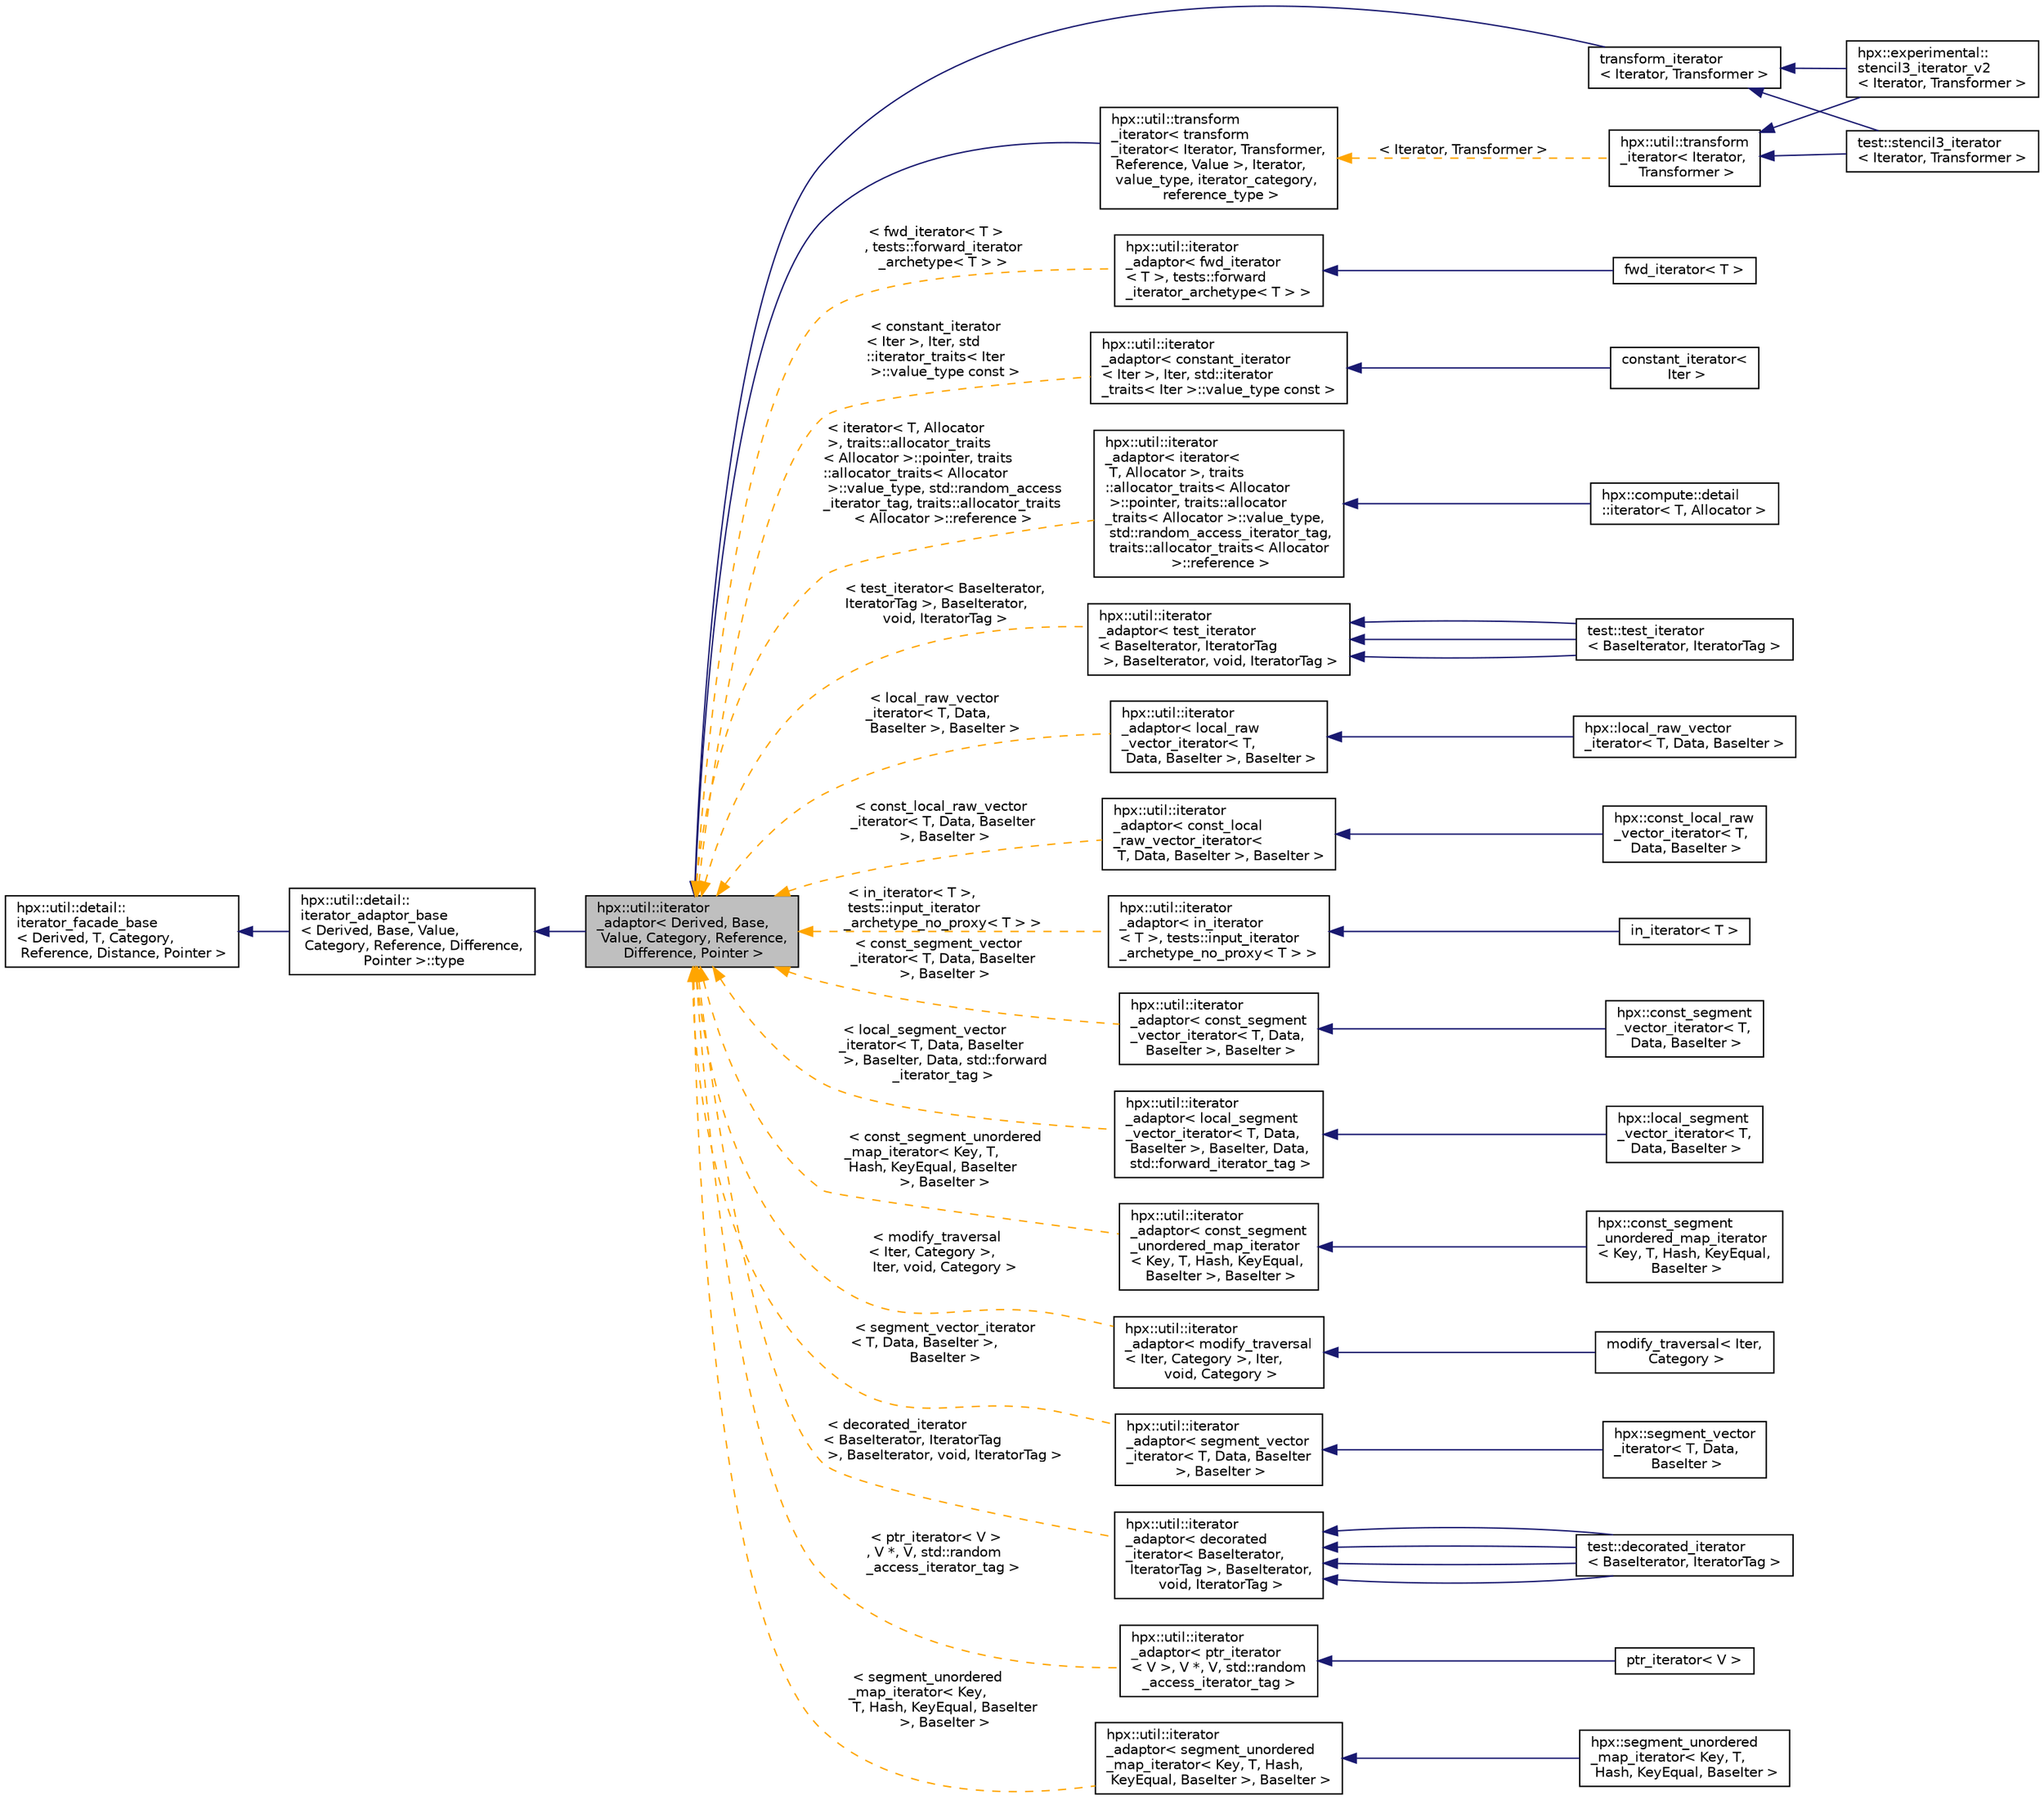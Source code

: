 digraph "hpx::util::iterator_adaptor&lt; Derived, Base, Value, Category, Reference, Difference, Pointer &gt;"
{
  edge [fontname="Helvetica",fontsize="10",labelfontname="Helvetica",labelfontsize="10"];
  node [fontname="Helvetica",fontsize="10",shape=record];
  rankdir="LR";
  Node0 [label="hpx::util::iterator\l_adaptor\< Derived, Base,\l Value, Category, Reference,\l Difference, Pointer \>",height=0.2,width=0.4,color="black", fillcolor="grey75", style="filled", fontcolor="black"];
  Node1 -> Node0 [dir="back",color="midnightblue",fontsize="10",style="solid",fontname="Helvetica"];
  Node1 [label="hpx::util::detail::\literator_adaptor_base\l\< Derived, Base, Value,\l Category, Reference, Difference,\l Pointer \>::type",height=0.2,width=0.4,color="black", fillcolor="white", style="filled",URL="$db/d7c/structhpx_1_1util_1_1iterator__facade.html"];
  Node2 -> Node1 [dir="back",color="midnightblue",fontsize="10",style="solid",fontname="Helvetica"];
  Node2 [label="hpx::util::detail::\literator_facade_base\l\< Derived, T, Category,\l Reference, Distance, Pointer \>",height=0.2,width=0.4,color="black", fillcolor="white", style="filled",URL="$d5/d11/classhpx_1_1util_1_1detail_1_1iterator__facade__base.html"];
  Node0 -> Node3 [dir="back",color="midnightblue",fontsize="10",style="solid",fontname="Helvetica"];
  Node3 [label="hpx::util::transform\l_iterator\< transform\l_iterator\< Iterator, Transformer,\l Reference, Value \>, Iterator,\l value_type, iterator_category,\l reference_type \>",height=0.2,width=0.4,color="black", fillcolor="white", style="filled",URL="$d0/d62/classhpx_1_1util_1_1transform__iterator.html"];
  Node3 -> Node4 [dir="back",color="orange",fontsize="10",style="dashed",label=" \< Iterator, Transformer \>" ,fontname="Helvetica"];
  Node4 [label="hpx::util::transform\l_iterator\< Iterator,\l Transformer \>",height=0.2,width=0.4,color="black", fillcolor="white", style="filled",URL="$d0/d62/classhpx_1_1util_1_1transform__iterator.html"];
  Node4 -> Node5 [dir="back",color="midnightblue",fontsize="10",style="solid",fontname="Helvetica"];
  Node5 [label="hpx::experimental::\lstencil3_iterator_v2\l\< Iterator, Transformer \>",height=0.2,width=0.4,color="black", fillcolor="white", style="filled",URL="$d1/d6e/classhpx_1_1experimental_1_1stencil3__iterator__v2.html"];
  Node4 -> Node6 [dir="back",color="midnightblue",fontsize="10",style="solid",fontname="Helvetica"];
  Node6 [label="test::stencil3_iterator\l\< Iterator, Transformer \>",height=0.2,width=0.4,color="black", fillcolor="white", style="filled",URL="$db/d27/classtest_1_1stencil3__iterator.html"];
  Node0 -> Node7 [dir="back",color="midnightblue",fontsize="10",style="solid",fontname="Helvetica"];
  Node7 [label="transform_iterator\l\< Iterator, Transformer \>",height=0.2,width=0.4,color="black", fillcolor="white", style="filled",URL="$d0/d62/classhpx_1_1util_1_1transform__iterator.html"];
  Node7 -> Node5 [dir="back",color="midnightblue",fontsize="10",style="solid",fontname="Helvetica"];
  Node7 -> Node6 [dir="back",color="midnightblue",fontsize="10",style="solid",fontname="Helvetica"];
  Node0 -> Node8 [dir="back",color="orange",fontsize="10",style="dashed",label=" \< fwd_iterator\< T \>\l, tests::forward_iterator\l_archetype\< T \> \>" ,fontname="Helvetica"];
  Node8 [label="hpx::util::iterator\l_adaptor\< fwd_iterator\l\< T \>, tests::forward\l_iterator_archetype\< T \> \>",height=0.2,width=0.4,color="black", fillcolor="white", style="filled",URL="$dd/d31/classhpx_1_1util_1_1iterator__adaptor.html"];
  Node8 -> Node9 [dir="back",color="midnightblue",fontsize="10",style="solid",fontname="Helvetica"];
  Node9 [label="fwd_iterator\< T \>",height=0.2,width=0.4,color="black", fillcolor="white", style="filled",URL="$da/de9/structfwd__iterator.html"];
  Node0 -> Node10 [dir="back",color="orange",fontsize="10",style="dashed",label=" \< constant_iterator\l\< Iter \>, Iter, std\l::iterator_traits\< Iter\l \>::value_type const \>" ,fontname="Helvetica"];
  Node10 [label="hpx::util::iterator\l_adaptor\< constant_iterator\l\< Iter \>, Iter, std::iterator\l_traits\< Iter \>::value_type const \>",height=0.2,width=0.4,color="black", fillcolor="white", style="filled",URL="$dd/d31/classhpx_1_1util_1_1iterator__adaptor.html"];
  Node10 -> Node11 [dir="back",color="midnightblue",fontsize="10",style="solid",fontname="Helvetica"];
  Node11 [label="constant_iterator\<\l Iter \>",height=0.2,width=0.4,color="black", fillcolor="white", style="filled",URL="$d3/d8c/structconstant__iterator.html"];
  Node0 -> Node12 [dir="back",color="orange",fontsize="10",style="dashed",label=" \< iterator\< T, Allocator\l \>, traits::allocator_traits\l\< Allocator \>::pointer, traits\l::allocator_traits\< Allocator\l \>::value_type, std::random_access\l_iterator_tag, traits::allocator_traits\l\< Allocator \>::reference \>" ,fontname="Helvetica"];
  Node12 [label="hpx::util::iterator\l_adaptor\< iterator\<\l T, Allocator \>, traits\l::allocator_traits\< Allocator\l \>::pointer, traits::allocator\l_traits\< Allocator \>::value_type,\l std::random_access_iterator_tag,\l traits::allocator_traits\< Allocator\l \>::reference \>",height=0.2,width=0.4,color="black", fillcolor="white", style="filled",URL="$dd/d31/classhpx_1_1util_1_1iterator__adaptor.html"];
  Node12 -> Node13 [dir="back",color="midnightblue",fontsize="10",style="solid",fontname="Helvetica"];
  Node13 [label="hpx::compute::detail\l::iterator\< T, Allocator \>",height=0.2,width=0.4,color="black", fillcolor="white", style="filled",URL="$da/d96/structhpx_1_1compute_1_1detail_1_1iterator.html"];
  Node0 -> Node14 [dir="back",color="orange",fontsize="10",style="dashed",label=" \< test_iterator\< BaseIterator,\l IteratorTag \>, BaseIterator,\l void, IteratorTag \>" ,fontname="Helvetica"];
  Node14 [label="hpx::util::iterator\l_adaptor\< test_iterator\l\< BaseIterator, IteratorTag\l \>, BaseIterator, void, IteratorTag \>",height=0.2,width=0.4,color="black", fillcolor="white", style="filled",URL="$dd/d31/classhpx_1_1util_1_1iterator__adaptor.html"];
  Node14 -> Node15 [dir="back",color="midnightblue",fontsize="10",style="solid",fontname="Helvetica"];
  Node15 [label="test::test_iterator\l\< BaseIterator, IteratorTag \>",height=0.2,width=0.4,color="black", fillcolor="white", style="filled",URL="$d8/d70/structtest_1_1test__iterator.html"];
  Node14 -> Node15 [dir="back",color="midnightblue",fontsize="10",style="solid",fontname="Helvetica"];
  Node14 -> Node15 [dir="back",color="midnightblue",fontsize="10",style="solid",fontname="Helvetica"];
  Node0 -> Node16 [dir="back",color="orange",fontsize="10",style="dashed",label=" \< local_raw_vector\l_iterator\< T, Data,\l BaseIter \>, BaseIter \>" ,fontname="Helvetica"];
  Node16 [label="hpx::util::iterator\l_adaptor\< local_raw\l_vector_iterator\< T,\l Data, BaseIter \>, BaseIter \>",height=0.2,width=0.4,color="black", fillcolor="white", style="filled",URL="$dd/d31/classhpx_1_1util_1_1iterator__adaptor.html"];
  Node16 -> Node17 [dir="back",color="midnightblue",fontsize="10",style="solid",fontname="Helvetica"];
  Node17 [label="hpx::local_raw_vector\l_iterator\< T, Data, BaseIter \>",height=0.2,width=0.4,color="black", fillcolor="white", style="filled",URL="$d7/dfa/classhpx_1_1local__raw__vector__iterator.html"];
  Node0 -> Node18 [dir="back",color="orange",fontsize="10",style="dashed",label=" \< const_local_raw_vector\l_iterator\< T, Data, BaseIter\l \>, BaseIter \>" ,fontname="Helvetica"];
  Node18 [label="hpx::util::iterator\l_adaptor\< const_local\l_raw_vector_iterator\<\l T, Data, BaseIter \>, BaseIter \>",height=0.2,width=0.4,color="black", fillcolor="white", style="filled",URL="$dd/d31/classhpx_1_1util_1_1iterator__adaptor.html"];
  Node18 -> Node19 [dir="back",color="midnightblue",fontsize="10",style="solid",fontname="Helvetica"];
  Node19 [label="hpx::const_local_raw\l_vector_iterator\< T,\l Data, BaseIter \>",height=0.2,width=0.4,color="black", fillcolor="white", style="filled",URL="$d1/d83/classhpx_1_1const__local__raw__vector__iterator.html"];
  Node0 -> Node20 [dir="back",color="orange",fontsize="10",style="dashed",label=" \< in_iterator\< T \>,\l tests::input_iterator\l_archetype_no_proxy\< T \> \>" ,fontname="Helvetica"];
  Node20 [label="hpx::util::iterator\l_adaptor\< in_iterator\l\< T \>, tests::input_iterator\l_archetype_no_proxy\< T \> \>",height=0.2,width=0.4,color="black", fillcolor="white", style="filled",URL="$dd/d31/classhpx_1_1util_1_1iterator__adaptor.html"];
  Node20 -> Node21 [dir="back",color="midnightblue",fontsize="10",style="solid",fontname="Helvetica"];
  Node21 [label="in_iterator\< T \>",height=0.2,width=0.4,color="black", fillcolor="white", style="filled",URL="$dd/d3c/structin__iterator.html"];
  Node0 -> Node22 [dir="back",color="orange",fontsize="10",style="dashed",label=" \< const_segment_vector\l_iterator\< T, Data, BaseIter\l \>, BaseIter \>" ,fontname="Helvetica"];
  Node22 [label="hpx::util::iterator\l_adaptor\< const_segment\l_vector_iterator\< T, Data,\l BaseIter \>, BaseIter \>",height=0.2,width=0.4,color="black", fillcolor="white", style="filled",URL="$dd/d31/classhpx_1_1util_1_1iterator__adaptor.html"];
  Node22 -> Node23 [dir="back",color="midnightblue",fontsize="10",style="solid",fontname="Helvetica"];
  Node23 [label="hpx::const_segment\l_vector_iterator\< T,\l Data, BaseIter \>",height=0.2,width=0.4,color="black", fillcolor="white", style="filled",URL="$da/d11/classhpx_1_1const__segment__vector__iterator.html"];
  Node0 -> Node24 [dir="back",color="orange",fontsize="10",style="dashed",label=" \< local_segment_vector\l_iterator\< T, Data, BaseIter\l \>, BaseIter, Data, std::forward\l_iterator_tag \>" ,fontname="Helvetica"];
  Node24 [label="hpx::util::iterator\l_adaptor\< local_segment\l_vector_iterator\< T, Data,\l BaseIter \>, BaseIter, Data,\l std::forward_iterator_tag \>",height=0.2,width=0.4,color="black", fillcolor="white", style="filled",URL="$dd/d31/classhpx_1_1util_1_1iterator__adaptor.html"];
  Node24 -> Node25 [dir="back",color="midnightblue",fontsize="10",style="solid",fontname="Helvetica"];
  Node25 [label="hpx::local_segment\l_vector_iterator\< T,\l Data, BaseIter \>",height=0.2,width=0.4,color="black", fillcolor="white", style="filled",URL="$d8/d51/classhpx_1_1local__segment__vector__iterator.html",tooltip="This class implement the local segmented iterator for the hpx::vector. "];
  Node0 -> Node26 [dir="back",color="orange",fontsize="10",style="dashed",label=" \< const_segment_unordered\l_map_iterator\< Key, T,\l Hash, KeyEqual, BaseIter\l \>, BaseIter \>" ,fontname="Helvetica"];
  Node26 [label="hpx::util::iterator\l_adaptor\< const_segment\l_unordered_map_iterator\l\< Key, T, Hash, KeyEqual,\l BaseIter \>, BaseIter \>",height=0.2,width=0.4,color="black", fillcolor="white", style="filled",URL="$dd/d31/classhpx_1_1util_1_1iterator__adaptor.html"];
  Node26 -> Node27 [dir="back",color="midnightblue",fontsize="10",style="solid",fontname="Helvetica"];
  Node27 [label="hpx::const_segment\l_unordered_map_iterator\l\< Key, T, Hash, KeyEqual,\l BaseIter \>",height=0.2,width=0.4,color="black", fillcolor="white", style="filled",URL="$d9/d58/classhpx_1_1const__segment__unordered__map__iterator.html"];
  Node0 -> Node28 [dir="back",color="orange",fontsize="10",style="dashed",label=" \< modify_traversal\l\< Iter, Category \>,\l Iter, void, Category \>" ,fontname="Helvetica"];
  Node28 [label="hpx::util::iterator\l_adaptor\< modify_traversal\l\< Iter, Category \>, Iter,\l void, Category \>",height=0.2,width=0.4,color="black", fillcolor="white", style="filled",URL="$dd/d31/classhpx_1_1util_1_1iterator__adaptor.html"];
  Node28 -> Node29 [dir="back",color="midnightblue",fontsize="10",style="solid",fontname="Helvetica"];
  Node29 [label="modify_traversal\< Iter,\l Category \>",height=0.2,width=0.4,color="black", fillcolor="white", style="filled",URL="$dc/d7c/structmodify__traversal.html"];
  Node0 -> Node30 [dir="back",color="orange",fontsize="10",style="dashed",label=" \< segment_vector_iterator\l\< T, Data, BaseIter \>,\l BaseIter \>" ,fontname="Helvetica"];
  Node30 [label="hpx::util::iterator\l_adaptor\< segment_vector\l_iterator\< T, Data, BaseIter\l \>, BaseIter \>",height=0.2,width=0.4,color="black", fillcolor="white", style="filled",URL="$dd/d31/classhpx_1_1util_1_1iterator__adaptor.html"];
  Node30 -> Node31 [dir="back",color="midnightblue",fontsize="10",style="solid",fontname="Helvetica"];
  Node31 [label="hpx::segment_vector\l_iterator\< T, Data,\l BaseIter \>",height=0.2,width=0.4,color="black", fillcolor="white", style="filled",URL="$dc/de7/classhpx_1_1segment__vector__iterator.html",tooltip="This class implement the segmented iterator for the hpx::vector. "];
  Node0 -> Node32 [dir="back",color="orange",fontsize="10",style="dashed",label=" \< decorated_iterator\l\< BaseIterator, IteratorTag\l \>, BaseIterator, void, IteratorTag \>" ,fontname="Helvetica"];
  Node32 [label="hpx::util::iterator\l_adaptor\< decorated\l_iterator\< BaseIterator,\l IteratorTag \>, BaseIterator,\l void, IteratorTag \>",height=0.2,width=0.4,color="black", fillcolor="white", style="filled",URL="$dd/d31/classhpx_1_1util_1_1iterator__adaptor.html"];
  Node32 -> Node33 [dir="back",color="midnightblue",fontsize="10",style="solid",fontname="Helvetica"];
  Node33 [label="test::decorated_iterator\l\< BaseIterator, IteratorTag \>",height=0.2,width=0.4,color="black", fillcolor="white", style="filled",URL="$d5/d3a/structtest_1_1decorated__iterator.html"];
  Node32 -> Node33 [dir="back",color="midnightblue",fontsize="10",style="solid",fontname="Helvetica"];
  Node32 -> Node33 [dir="back",color="midnightblue",fontsize="10",style="solid",fontname="Helvetica"];
  Node32 -> Node33 [dir="back",color="midnightblue",fontsize="10",style="solid",fontname="Helvetica"];
  Node0 -> Node34 [dir="back",color="orange",fontsize="10",style="dashed",label=" \< ptr_iterator\< V \>\l, V *, V, std::random\l_access_iterator_tag \>" ,fontname="Helvetica"];
  Node34 [label="hpx::util::iterator\l_adaptor\< ptr_iterator\l\< V \>, V *, V, std::random\l_access_iterator_tag \>",height=0.2,width=0.4,color="black", fillcolor="white", style="filled",URL="$dd/d31/classhpx_1_1util_1_1iterator__adaptor.html"];
  Node34 -> Node35 [dir="back",color="midnightblue",fontsize="10",style="solid",fontname="Helvetica"];
  Node35 [label="ptr_iterator\< V \>",height=0.2,width=0.4,color="black", fillcolor="white", style="filled",URL="$df/d69/structptr__iterator.html"];
  Node0 -> Node36 [dir="back",color="orange",fontsize="10",style="dashed",label=" \< segment_unordered\l_map_iterator\< Key,\l T, Hash, KeyEqual, BaseIter\l \>, BaseIter \>" ,fontname="Helvetica"];
  Node36 [label="hpx::util::iterator\l_adaptor\< segment_unordered\l_map_iterator\< Key, T, Hash,\l KeyEqual, BaseIter \>, BaseIter \>",height=0.2,width=0.4,color="black", fillcolor="white", style="filled",URL="$dd/d31/classhpx_1_1util_1_1iterator__adaptor.html"];
  Node36 -> Node37 [dir="back",color="midnightblue",fontsize="10",style="solid",fontname="Helvetica"];
  Node37 [label="hpx::segment_unordered\l_map_iterator\< Key, T,\l Hash, KeyEqual, BaseIter \>",height=0.2,width=0.4,color="black", fillcolor="white", style="filled",URL="$d4/d5f/classhpx_1_1segment__unordered__map__iterator.html",tooltip="This class implement the segmented iterator for the hpx::vector. "];
}
